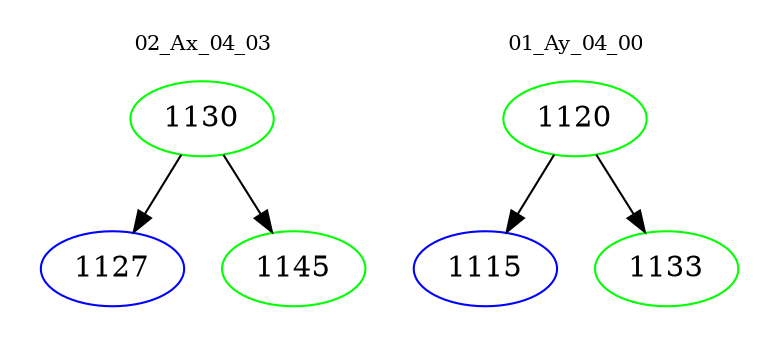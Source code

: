 digraph{
subgraph cluster_0 {
color = white
label = "02_Ax_04_03";
fontsize=10;
T0_1130 [label="1130", color="green"]
T0_1130 -> T0_1127 [color="black"]
T0_1127 [label="1127", color="blue"]
T0_1130 -> T0_1145 [color="black"]
T0_1145 [label="1145", color="green"]
}
subgraph cluster_1 {
color = white
label = "01_Ay_04_00";
fontsize=10;
T1_1120 [label="1120", color="green"]
T1_1120 -> T1_1115 [color="black"]
T1_1115 [label="1115", color="blue"]
T1_1120 -> T1_1133 [color="black"]
T1_1133 [label="1133", color="green"]
}
}
